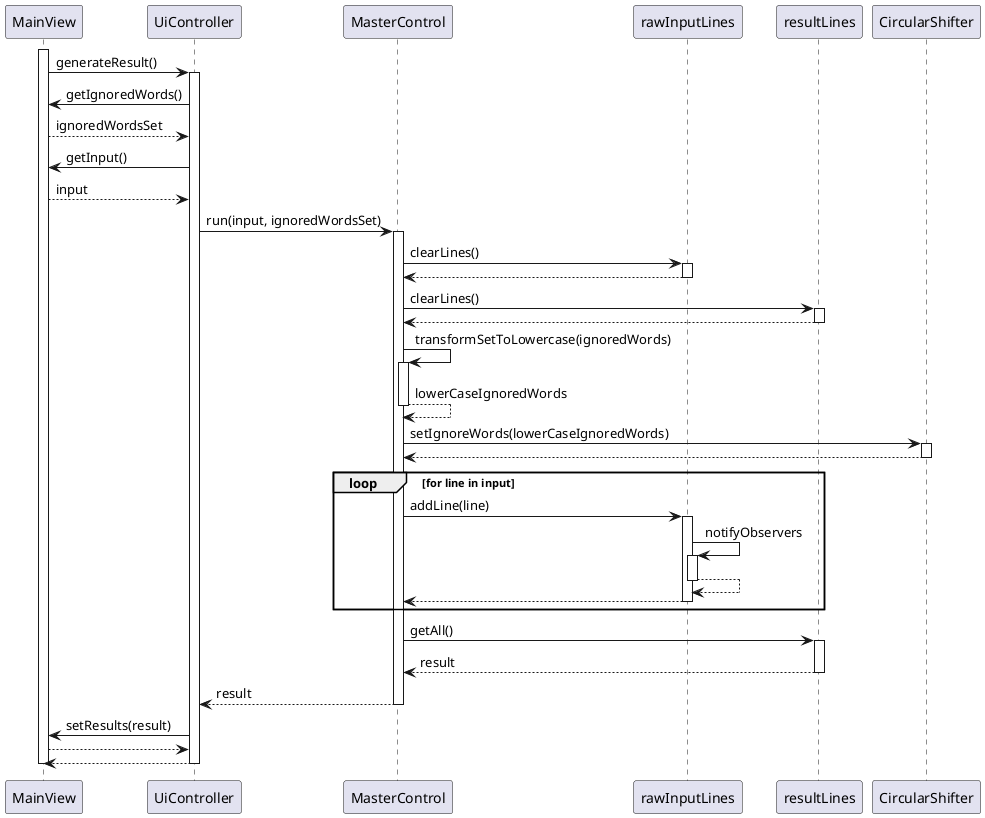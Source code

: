 @startuml

activate MainView

MainView -> UiController: generateResult()
activate UiController

UiController -> MainView: getIgnoredWords()
MainView --> UiController: ignoredWordsSet

UiController -> MainView: getInput()
MainView --> UiController: input

UiController -> MasterControl: run(input, ignoredWordsSet)
activate MasterControl

MasterControl -> rawInputLines: clearLines()
activate rawInputLines
rawInputLines --> MasterControl
deactivate rawInputLines

MasterControl -> resultLines: clearLines()
activate resultLines
resultLines --> MasterControl
deactivate resultLines

MasterControl -> MasterControl: transformSetToLowercase(ignoredWords)
activate MasterControl
MasterControl --> MasterControl: lowerCaseIgnoredWords
deactivate MasterControl

MasterControl -> CircularShifter: setIgnoreWords(lowerCaseIgnoredWords)
activate CircularShifter
CircularShifter --> MasterControl
deactivate CircularShifter

loop for line in input
    MasterControl -> rawInputLines: addLine(line)
    activate rawInputLines

    rawInputLines -> rawInputLines: notifyObservers
    activate rawInputLines
    rawInputLines --> rawInputLines
    deactivate rawInputLines

    rawInputLines --> MasterControl
    deactivate rawInputLines
end

MasterControl -> resultLines: getAll()
activate resultLines
resultLines --> MasterControl: result
deactivate resultLines

MasterControl --> UiController: result
deactivate MasterControl

UiController -> MainView: setResults(result)
MainView --> UiController
UiController --> MainView
deactivate UiController

deactivate MainView

@enduml